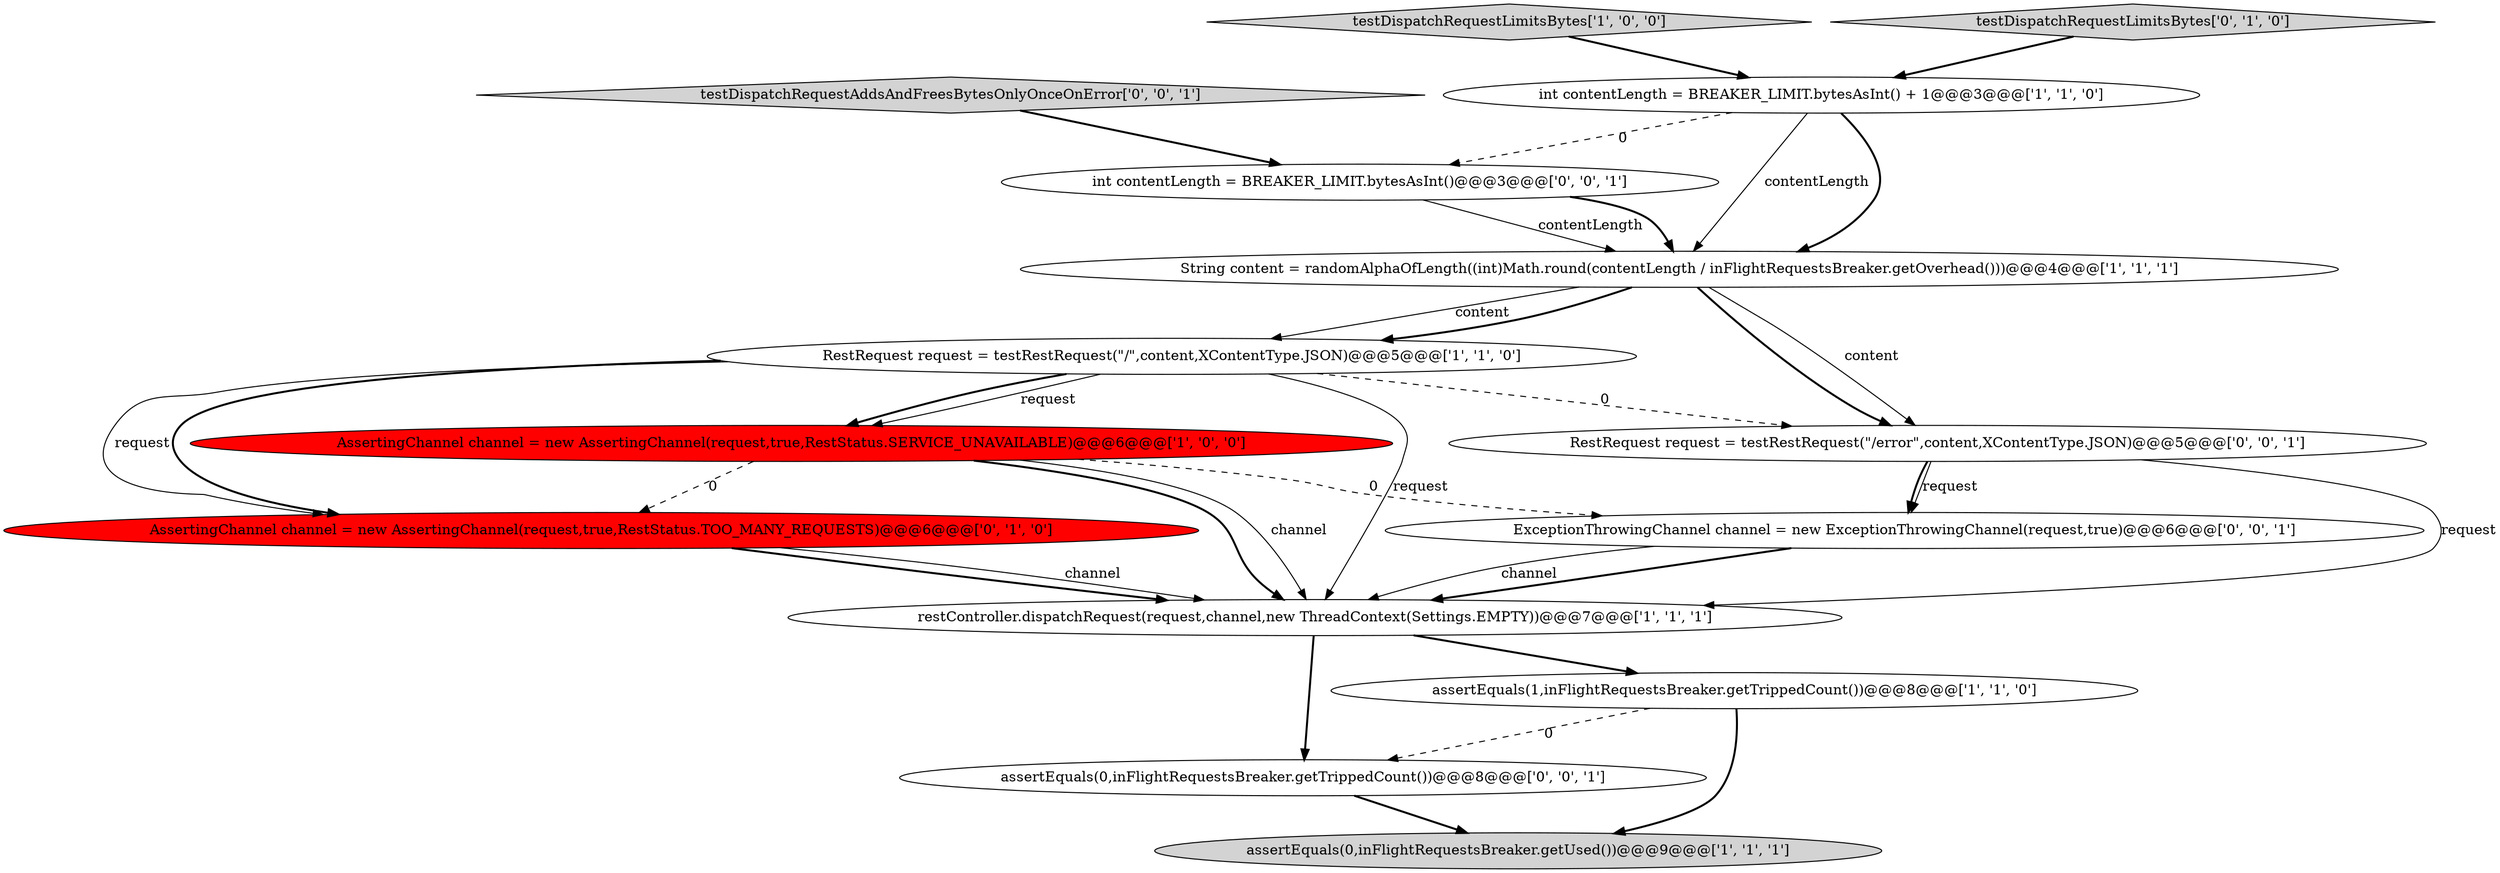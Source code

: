 digraph {
1 [style = filled, label = "RestRequest request = testRestRequest(\"/\",content,XContentType.JSON)@@@5@@@['1', '1', '0']", fillcolor = white, shape = ellipse image = "AAA0AAABBB1BBB"];
3 [style = filled, label = "restController.dispatchRequest(request,channel,new ThreadContext(Settings.EMPTY))@@@7@@@['1', '1', '1']", fillcolor = white, shape = ellipse image = "AAA0AAABBB1BBB"];
6 [style = filled, label = "assertEquals(0,inFlightRequestsBreaker.getUsed())@@@9@@@['1', '1', '1']", fillcolor = lightgray, shape = ellipse image = "AAA0AAABBB1BBB"];
8 [style = filled, label = "AssertingChannel channel = new AssertingChannel(request,true,RestStatus.TOO_MANY_REQUESTS)@@@6@@@['0', '1', '0']", fillcolor = red, shape = ellipse image = "AAA1AAABBB2BBB"];
14 [style = filled, label = "RestRequest request = testRestRequest(\"/error\",content,XContentType.JSON)@@@5@@@['0', '0', '1']", fillcolor = white, shape = ellipse image = "AAA0AAABBB3BBB"];
13 [style = filled, label = "int contentLength = BREAKER_LIMIT.bytesAsInt()@@@3@@@['0', '0', '1']", fillcolor = white, shape = ellipse image = "AAA0AAABBB3BBB"];
11 [style = filled, label = "assertEquals(0,inFlightRequestsBreaker.getTrippedCount())@@@8@@@['0', '0', '1']", fillcolor = white, shape = ellipse image = "AAA0AAABBB3BBB"];
7 [style = filled, label = "assertEquals(1,inFlightRequestsBreaker.getTrippedCount())@@@8@@@['1', '1', '0']", fillcolor = white, shape = ellipse image = "AAA0AAABBB1BBB"];
0 [style = filled, label = "AssertingChannel channel = new AssertingChannel(request,true,RestStatus.SERVICE_UNAVAILABLE)@@@6@@@['1', '0', '0']", fillcolor = red, shape = ellipse image = "AAA1AAABBB1BBB"];
4 [style = filled, label = "int contentLength = BREAKER_LIMIT.bytesAsInt() + 1@@@3@@@['1', '1', '0']", fillcolor = white, shape = ellipse image = "AAA0AAABBB1BBB"];
2 [style = filled, label = "testDispatchRequestLimitsBytes['1', '0', '0']", fillcolor = lightgray, shape = diamond image = "AAA0AAABBB1BBB"];
10 [style = filled, label = "ExceptionThrowingChannel channel = new ExceptionThrowingChannel(request,true)@@@6@@@['0', '0', '1']", fillcolor = white, shape = ellipse image = "AAA0AAABBB3BBB"];
12 [style = filled, label = "testDispatchRequestAddsAndFreesBytesOnlyOnceOnError['0', '0', '1']", fillcolor = lightgray, shape = diamond image = "AAA0AAABBB3BBB"];
9 [style = filled, label = "testDispatchRequestLimitsBytes['0', '1', '0']", fillcolor = lightgray, shape = diamond image = "AAA0AAABBB2BBB"];
5 [style = filled, label = "String content = randomAlphaOfLength((int)Math.round(contentLength / inFlightRequestsBreaker.getOverhead()))@@@4@@@['1', '1', '1']", fillcolor = white, shape = ellipse image = "AAA0AAABBB1BBB"];
0->3 [style = bold, label=""];
14->10 [style = solid, label="request"];
1->8 [style = bold, label=""];
1->14 [style = dashed, label="0"];
9->4 [style = bold, label=""];
11->6 [style = bold, label=""];
8->3 [style = bold, label=""];
3->11 [style = bold, label=""];
7->11 [style = dashed, label="0"];
1->8 [style = solid, label="request"];
14->10 [style = bold, label=""];
10->3 [style = bold, label=""];
8->3 [style = solid, label="channel"];
1->0 [style = bold, label=""];
5->14 [style = bold, label=""];
2->4 [style = bold, label=""];
5->1 [style = solid, label="content"];
0->10 [style = dashed, label="0"];
12->13 [style = bold, label=""];
5->1 [style = bold, label=""];
4->5 [style = solid, label="contentLength"];
1->3 [style = solid, label="request"];
3->7 [style = bold, label=""];
0->3 [style = solid, label="channel"];
13->5 [style = solid, label="contentLength"];
1->0 [style = solid, label="request"];
7->6 [style = bold, label=""];
5->14 [style = solid, label="content"];
14->3 [style = solid, label="request"];
13->5 [style = bold, label=""];
0->8 [style = dashed, label="0"];
4->13 [style = dashed, label="0"];
4->5 [style = bold, label=""];
10->3 [style = solid, label="channel"];
}
